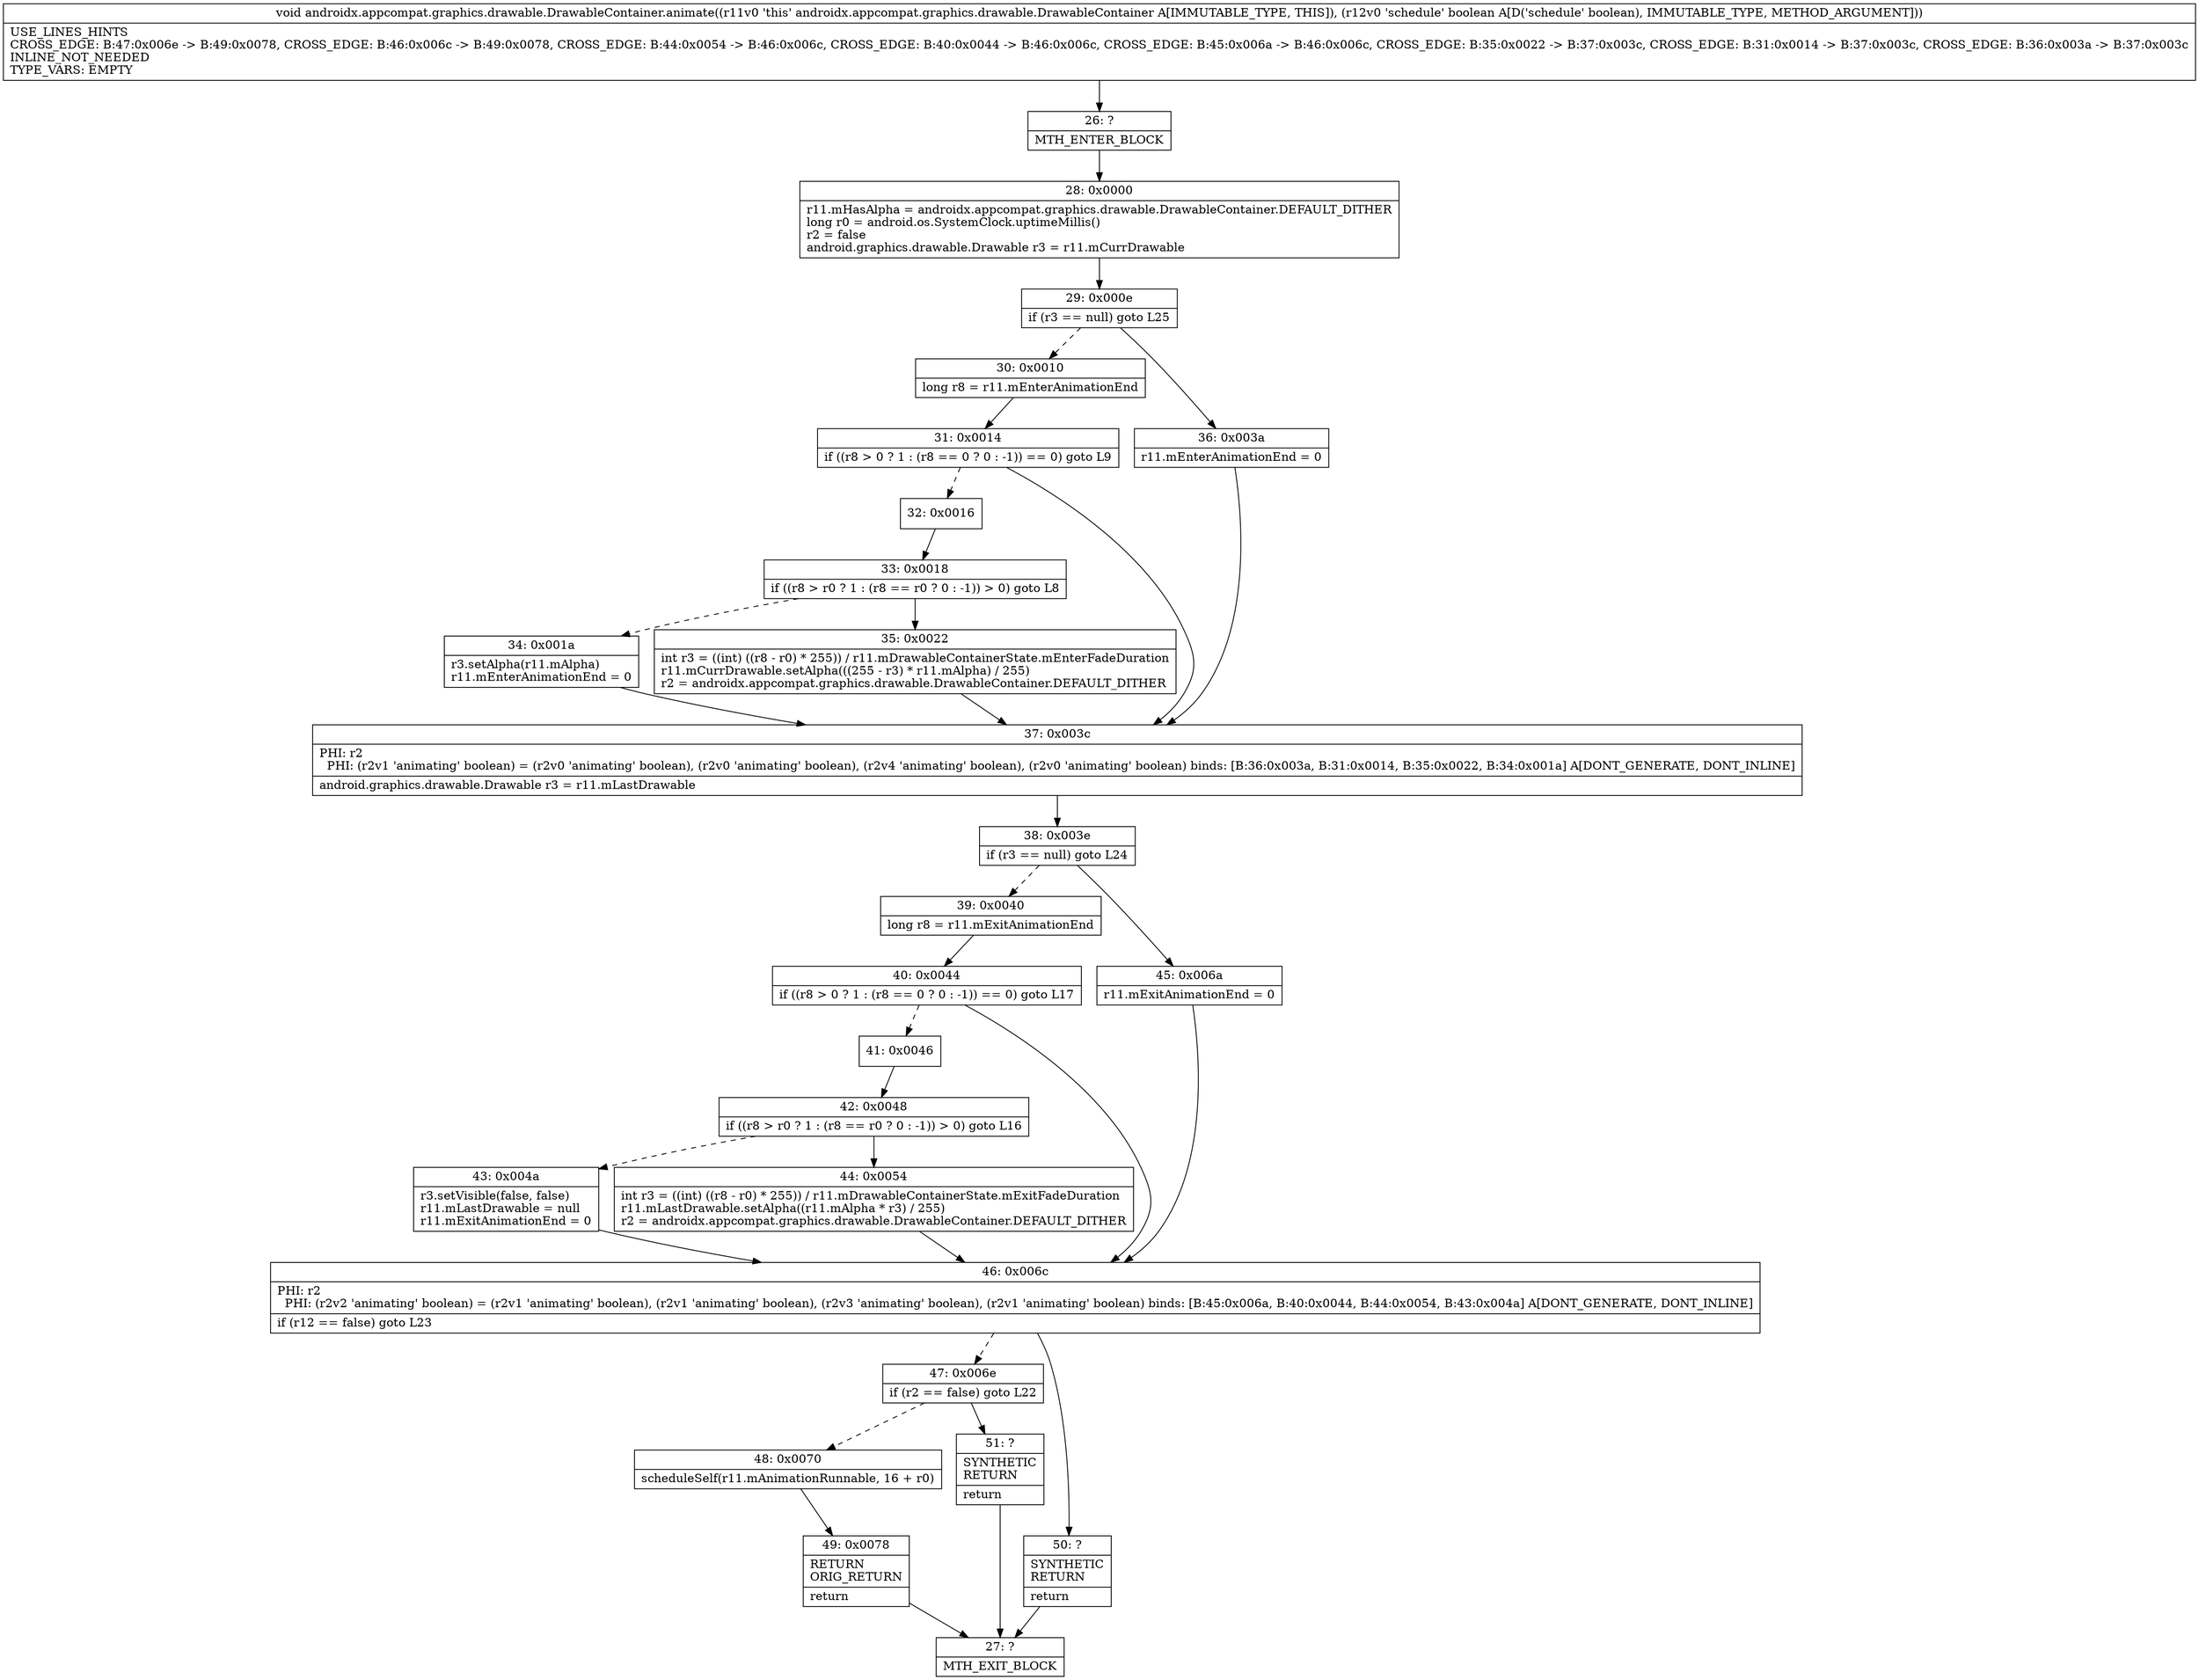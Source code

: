 digraph "CFG forandroidx.appcompat.graphics.drawable.DrawableContainer.animate(Z)V" {
Node_26 [shape=record,label="{26\:\ ?|MTH_ENTER_BLOCK\l}"];
Node_28 [shape=record,label="{28\:\ 0x0000|r11.mHasAlpha = androidx.appcompat.graphics.drawable.DrawableContainer.DEFAULT_DITHER\llong r0 = android.os.SystemClock.uptimeMillis()\lr2 = false\landroid.graphics.drawable.Drawable r3 = r11.mCurrDrawable\l}"];
Node_29 [shape=record,label="{29\:\ 0x000e|if (r3 == null) goto L25\l}"];
Node_30 [shape=record,label="{30\:\ 0x0010|long r8 = r11.mEnterAnimationEnd\l}"];
Node_31 [shape=record,label="{31\:\ 0x0014|if ((r8 \> 0 ? 1 : (r8 == 0 ? 0 : \-1)) == 0) goto L9\l}"];
Node_32 [shape=record,label="{32\:\ 0x0016}"];
Node_33 [shape=record,label="{33\:\ 0x0018|if ((r8 \> r0 ? 1 : (r8 == r0 ? 0 : \-1)) \> 0) goto L8\l}"];
Node_34 [shape=record,label="{34\:\ 0x001a|r3.setAlpha(r11.mAlpha)\lr11.mEnterAnimationEnd = 0\l}"];
Node_35 [shape=record,label="{35\:\ 0x0022|int r3 = ((int) ((r8 \- r0) * 255)) \/ r11.mDrawableContainerState.mEnterFadeDuration\lr11.mCurrDrawable.setAlpha(((255 \- r3) * r11.mAlpha) \/ 255)\lr2 = androidx.appcompat.graphics.drawable.DrawableContainer.DEFAULT_DITHER\l}"];
Node_37 [shape=record,label="{37\:\ 0x003c|PHI: r2 \l  PHI: (r2v1 'animating' boolean) = (r2v0 'animating' boolean), (r2v0 'animating' boolean), (r2v4 'animating' boolean), (r2v0 'animating' boolean) binds: [B:36:0x003a, B:31:0x0014, B:35:0x0022, B:34:0x001a] A[DONT_GENERATE, DONT_INLINE]\l|android.graphics.drawable.Drawable r3 = r11.mLastDrawable\l}"];
Node_38 [shape=record,label="{38\:\ 0x003e|if (r3 == null) goto L24\l}"];
Node_39 [shape=record,label="{39\:\ 0x0040|long r8 = r11.mExitAnimationEnd\l}"];
Node_40 [shape=record,label="{40\:\ 0x0044|if ((r8 \> 0 ? 1 : (r8 == 0 ? 0 : \-1)) == 0) goto L17\l}"];
Node_41 [shape=record,label="{41\:\ 0x0046}"];
Node_42 [shape=record,label="{42\:\ 0x0048|if ((r8 \> r0 ? 1 : (r8 == r0 ? 0 : \-1)) \> 0) goto L16\l}"];
Node_43 [shape=record,label="{43\:\ 0x004a|r3.setVisible(false, false)\lr11.mLastDrawable = null\lr11.mExitAnimationEnd = 0\l}"];
Node_44 [shape=record,label="{44\:\ 0x0054|int r3 = ((int) ((r8 \- r0) * 255)) \/ r11.mDrawableContainerState.mExitFadeDuration\lr11.mLastDrawable.setAlpha((r11.mAlpha * r3) \/ 255)\lr2 = androidx.appcompat.graphics.drawable.DrawableContainer.DEFAULT_DITHER\l}"];
Node_46 [shape=record,label="{46\:\ 0x006c|PHI: r2 \l  PHI: (r2v2 'animating' boolean) = (r2v1 'animating' boolean), (r2v1 'animating' boolean), (r2v3 'animating' boolean), (r2v1 'animating' boolean) binds: [B:45:0x006a, B:40:0x0044, B:44:0x0054, B:43:0x004a] A[DONT_GENERATE, DONT_INLINE]\l|if (r12 == false) goto L23\l}"];
Node_47 [shape=record,label="{47\:\ 0x006e|if (r2 == false) goto L22\l}"];
Node_48 [shape=record,label="{48\:\ 0x0070|scheduleSelf(r11.mAnimationRunnable, 16 + r0)\l}"];
Node_49 [shape=record,label="{49\:\ 0x0078|RETURN\lORIG_RETURN\l|return\l}"];
Node_27 [shape=record,label="{27\:\ ?|MTH_EXIT_BLOCK\l}"];
Node_51 [shape=record,label="{51\:\ ?|SYNTHETIC\lRETURN\l|return\l}"];
Node_50 [shape=record,label="{50\:\ ?|SYNTHETIC\lRETURN\l|return\l}"];
Node_45 [shape=record,label="{45\:\ 0x006a|r11.mExitAnimationEnd = 0\l}"];
Node_36 [shape=record,label="{36\:\ 0x003a|r11.mEnterAnimationEnd = 0\l}"];
MethodNode[shape=record,label="{void androidx.appcompat.graphics.drawable.DrawableContainer.animate((r11v0 'this' androidx.appcompat.graphics.drawable.DrawableContainer A[IMMUTABLE_TYPE, THIS]), (r12v0 'schedule' boolean A[D('schedule' boolean), IMMUTABLE_TYPE, METHOD_ARGUMENT]))  | USE_LINES_HINTS\lCROSS_EDGE: B:47:0x006e \-\> B:49:0x0078, CROSS_EDGE: B:46:0x006c \-\> B:49:0x0078, CROSS_EDGE: B:44:0x0054 \-\> B:46:0x006c, CROSS_EDGE: B:40:0x0044 \-\> B:46:0x006c, CROSS_EDGE: B:45:0x006a \-\> B:46:0x006c, CROSS_EDGE: B:35:0x0022 \-\> B:37:0x003c, CROSS_EDGE: B:31:0x0014 \-\> B:37:0x003c, CROSS_EDGE: B:36:0x003a \-\> B:37:0x003c\lINLINE_NOT_NEEDED\lTYPE_VARS: EMPTY\l}"];
MethodNode -> Node_26;Node_26 -> Node_28;
Node_28 -> Node_29;
Node_29 -> Node_30[style=dashed];
Node_29 -> Node_36;
Node_30 -> Node_31;
Node_31 -> Node_32[style=dashed];
Node_31 -> Node_37;
Node_32 -> Node_33;
Node_33 -> Node_34[style=dashed];
Node_33 -> Node_35;
Node_34 -> Node_37;
Node_35 -> Node_37;
Node_37 -> Node_38;
Node_38 -> Node_39[style=dashed];
Node_38 -> Node_45;
Node_39 -> Node_40;
Node_40 -> Node_41[style=dashed];
Node_40 -> Node_46;
Node_41 -> Node_42;
Node_42 -> Node_43[style=dashed];
Node_42 -> Node_44;
Node_43 -> Node_46;
Node_44 -> Node_46;
Node_46 -> Node_47[style=dashed];
Node_46 -> Node_50;
Node_47 -> Node_48[style=dashed];
Node_47 -> Node_51;
Node_48 -> Node_49;
Node_49 -> Node_27;
Node_51 -> Node_27;
Node_50 -> Node_27;
Node_45 -> Node_46;
Node_36 -> Node_37;
}

